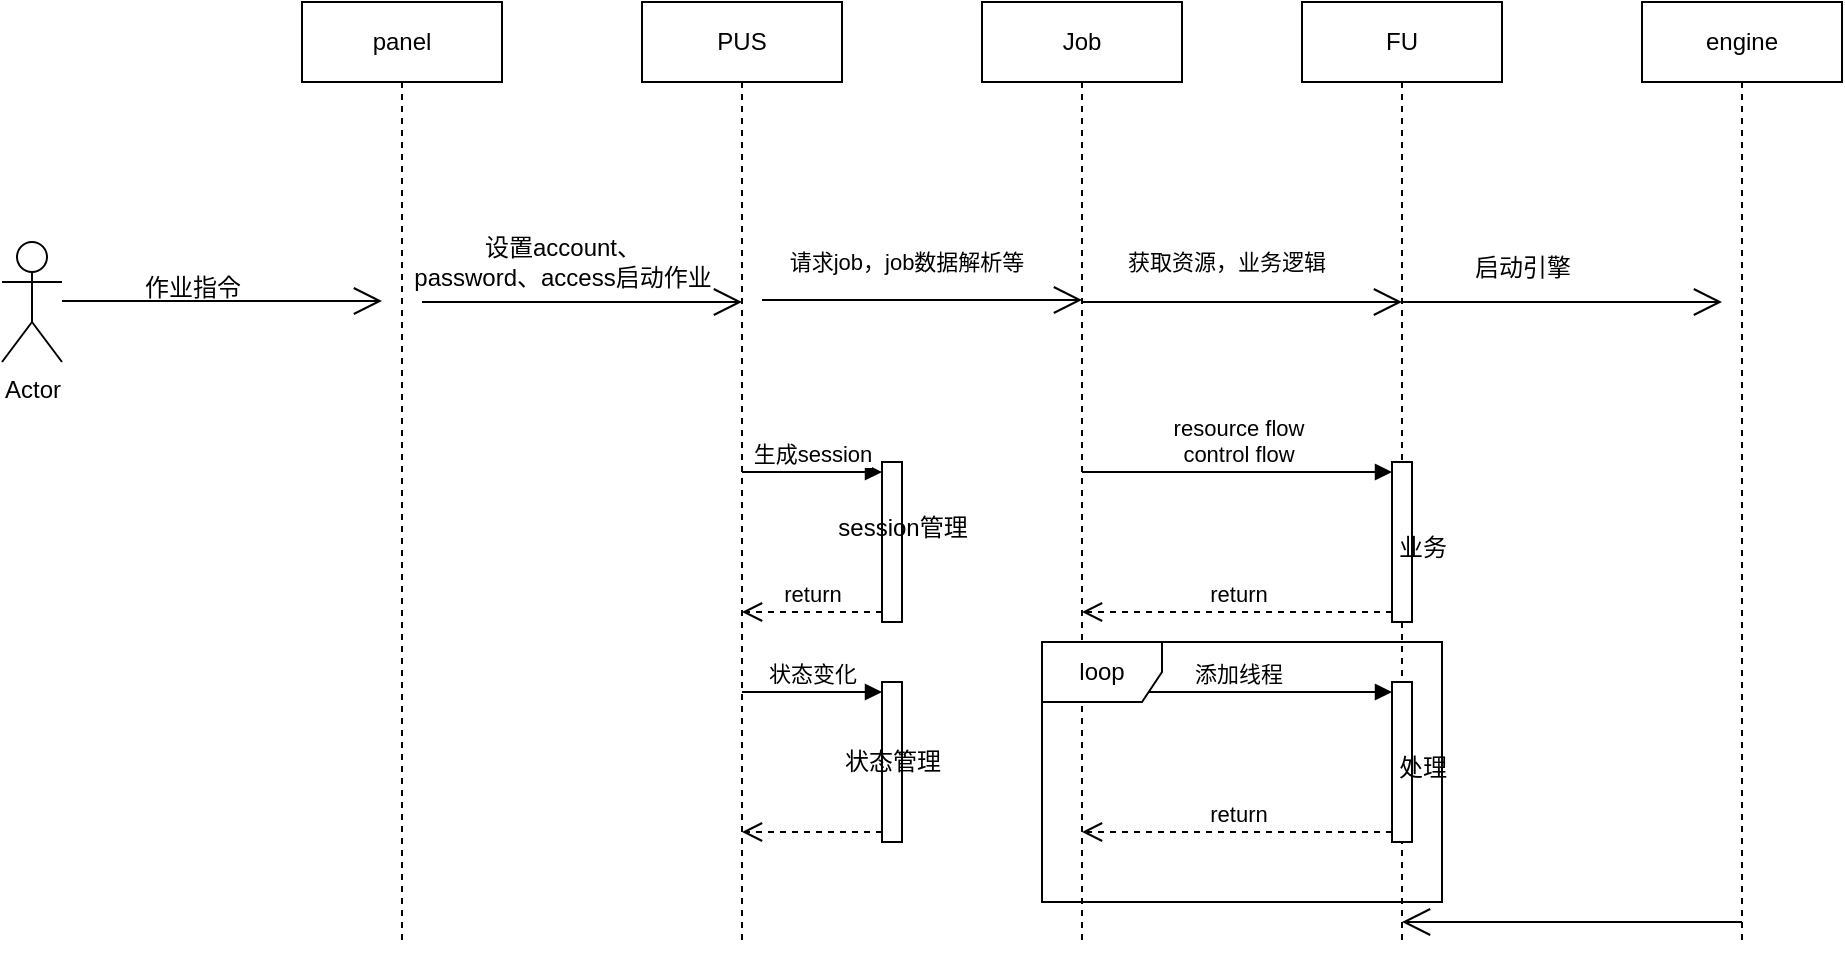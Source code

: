 <mxfile version="24.7.12">
  <diagram name="第 1 页" id="vfp6cNeyJ0LO8MkwWbuL">
    <mxGraphModel dx="2221" dy="607" grid="1" gridSize="10" guides="1" tooltips="1" connect="1" arrows="1" fold="1" page="1" pageScale="1" pageWidth="827" pageHeight="1169" math="0" shadow="0">
      <root>
        <mxCell id="0" />
        <mxCell id="1" parent="0" />
        <mxCell id="-NNSqbGW-Lkm0in-DwpT-1" value="panel" style="shape=umlLifeline;perimeter=lifelinePerimeter;whiteSpace=wrap;html=1;container=1;dropTarget=0;collapsible=0;recursiveResize=0;outlineConnect=0;portConstraint=eastwest;newEdgeStyle={&quot;curved&quot;:0,&quot;rounded&quot;:0};" vertex="1" parent="1">
          <mxGeometry x="90" y="30" width="100" height="470" as="geometry" />
        </mxCell>
        <mxCell id="-NNSqbGW-Lkm0in-DwpT-2" value="Actor" style="shape=umlActor;verticalLabelPosition=bottom;verticalAlign=top;html=1;" vertex="1" parent="1">
          <mxGeometry x="-60" y="150" width="30" height="60" as="geometry" />
        </mxCell>
        <mxCell id="-NNSqbGW-Lkm0in-DwpT-3" value="" style="endArrow=open;endFill=1;endSize=12;html=1;rounded=0;" edge="1" parent="1">
          <mxGeometry width="160" relative="1" as="geometry">
            <mxPoint x="-30" y="179.5" as="sourcePoint" />
            <mxPoint x="130" y="179.5" as="targetPoint" />
          </mxGeometry>
        </mxCell>
        <mxCell id="-NNSqbGW-Lkm0in-DwpT-4" value="作业指令" style="text;html=1;align=center;verticalAlign=middle;resizable=0;points=[];autosize=1;strokeColor=none;fillColor=none;" vertex="1" parent="1">
          <mxGeometry y="158" width="70" height="30" as="geometry" />
        </mxCell>
        <mxCell id="-NNSqbGW-Lkm0in-DwpT-5" value="PUS" style="shape=umlLifeline;perimeter=lifelinePerimeter;whiteSpace=wrap;html=1;container=1;dropTarget=0;collapsible=0;recursiveResize=0;outlineConnect=0;portConstraint=eastwest;newEdgeStyle={&quot;curved&quot;:0,&quot;rounded&quot;:0};" vertex="1" parent="1">
          <mxGeometry x="260" y="30" width="100" height="470" as="geometry" />
        </mxCell>
        <mxCell id="-NNSqbGW-Lkm0in-DwpT-6" value="" style="endArrow=open;endFill=1;endSize=12;html=1;rounded=0;" edge="1" parent="1">
          <mxGeometry width="160" relative="1" as="geometry">
            <mxPoint x="150" y="180" as="sourcePoint" />
            <mxPoint x="310" y="180" as="targetPoint" />
          </mxGeometry>
        </mxCell>
        <mxCell id="-NNSqbGW-Lkm0in-DwpT-7" value="设置account、&lt;br&gt;password、access启动作业" style="text;html=1;align=center;verticalAlign=middle;resizable=0;points=[];autosize=1;strokeColor=none;fillColor=none;" vertex="1" parent="1">
          <mxGeometry x="135" y="140" width="170" height="40" as="geometry" />
        </mxCell>
        <mxCell id="-NNSqbGW-Lkm0in-DwpT-8" value="Job" style="shape=umlLifeline;perimeter=lifelinePerimeter;whiteSpace=wrap;html=1;container=1;dropTarget=0;collapsible=0;recursiveResize=0;outlineConnect=0;portConstraint=eastwest;newEdgeStyle={&quot;curved&quot;:0,&quot;rounded&quot;:0};" vertex="1" parent="1">
          <mxGeometry x="430" y="30" width="100" height="470" as="geometry" />
        </mxCell>
        <mxCell id="-NNSqbGW-Lkm0in-DwpT-9" value="" style="endArrow=open;endFill=1;endSize=12;html=1;rounded=0;" edge="1" parent="1">
          <mxGeometry width="160" relative="1" as="geometry">
            <mxPoint x="320" y="179" as="sourcePoint" />
            <mxPoint x="480" y="179" as="targetPoint" />
          </mxGeometry>
        </mxCell>
        <mxCell id="-NNSqbGW-Lkm0in-DwpT-10" value="请求job，job数据解析等" style="edgeLabel;html=1;align=center;verticalAlign=middle;resizable=0;points=[];" vertex="1" connectable="0" parent="-NNSqbGW-Lkm0in-DwpT-9">
          <mxGeometry x="-0.108" y="7" relative="1" as="geometry">
            <mxPoint y="-12" as="offset" />
          </mxGeometry>
        </mxCell>
        <mxCell id="-NNSqbGW-Lkm0in-DwpT-11" value="FU" style="shape=umlLifeline;perimeter=lifelinePerimeter;whiteSpace=wrap;html=1;container=1;dropTarget=0;collapsible=0;recursiveResize=0;outlineConnect=0;portConstraint=eastwest;newEdgeStyle={&quot;curved&quot;:0,&quot;rounded&quot;:0};" vertex="1" parent="1">
          <mxGeometry x="590" y="30" width="100" height="470" as="geometry" />
        </mxCell>
        <mxCell id="-NNSqbGW-Lkm0in-DwpT-24" value="" style="html=1;points=[[0,0,0,0,5],[0,1,0,0,-5],[1,0,0,0,5],[1,1,0,0,-5]];perimeter=orthogonalPerimeter;outlineConnect=0;targetShapes=umlLifeline;portConstraint=eastwest;newEdgeStyle={&quot;curved&quot;:0,&quot;rounded&quot;:0};" vertex="1" parent="-NNSqbGW-Lkm0in-DwpT-11">
          <mxGeometry x="45" y="230" width="10" height="80" as="geometry" />
        </mxCell>
        <mxCell id="-NNSqbGW-Lkm0in-DwpT-29" value="" style="html=1;points=[[0,0,0,0,5],[0,1,0,0,-5],[1,0,0,0,5],[1,1,0,0,-5]];perimeter=orthogonalPerimeter;outlineConnect=0;targetShapes=umlLifeline;portConstraint=eastwest;newEdgeStyle={&quot;curved&quot;:0,&quot;rounded&quot;:0};" vertex="1" parent="-NNSqbGW-Lkm0in-DwpT-11">
          <mxGeometry x="45" y="340" width="10" height="80" as="geometry" />
        </mxCell>
        <mxCell id="-NNSqbGW-Lkm0in-DwpT-12" value="" style="endArrow=open;endFill=1;endSize=12;html=1;rounded=0;" edge="1" parent="1">
          <mxGeometry width="160" relative="1" as="geometry">
            <mxPoint x="480" y="180" as="sourcePoint" />
            <mxPoint x="640" y="180" as="targetPoint" />
          </mxGeometry>
        </mxCell>
        <mxCell id="-NNSqbGW-Lkm0in-DwpT-13" value="获取资源，业务逻辑" style="edgeLabel;html=1;align=center;verticalAlign=middle;resizable=0;points=[];" vertex="1" connectable="0" parent="-NNSqbGW-Lkm0in-DwpT-12">
          <mxGeometry x="-0.108" y="7" relative="1" as="geometry">
            <mxPoint y="-13" as="offset" />
          </mxGeometry>
        </mxCell>
        <mxCell id="-NNSqbGW-Lkm0in-DwpT-14" value="engine" style="shape=umlLifeline;perimeter=lifelinePerimeter;whiteSpace=wrap;html=1;container=1;dropTarget=0;collapsible=0;recursiveResize=0;outlineConnect=0;portConstraint=eastwest;newEdgeStyle={&quot;curved&quot;:0,&quot;rounded&quot;:0};" vertex="1" parent="1">
          <mxGeometry x="760" y="30" width="100" height="470" as="geometry" />
        </mxCell>
        <mxCell id="-NNSqbGW-Lkm0in-DwpT-15" value="" style="endArrow=open;endFill=1;endSize=12;html=1;rounded=0;" edge="1" parent="1">
          <mxGeometry width="160" relative="1" as="geometry">
            <mxPoint x="640" y="180" as="sourcePoint" />
            <mxPoint x="800" y="180" as="targetPoint" />
          </mxGeometry>
        </mxCell>
        <mxCell id="-NNSqbGW-Lkm0in-DwpT-16" value="启动引擎" style="text;html=1;align=center;verticalAlign=middle;resizable=0;points=[];autosize=1;strokeColor=none;fillColor=none;" vertex="1" parent="1">
          <mxGeometry x="665" y="148" width="70" height="30" as="geometry" />
        </mxCell>
        <mxCell id="-NNSqbGW-Lkm0in-DwpT-17" value="" style="html=1;points=[[0,0,0,0,5],[0,1,0,0,-5],[1,0,0,0,5],[1,1,0,0,-5]];perimeter=orthogonalPerimeter;outlineConnect=0;targetShapes=umlLifeline;portConstraint=eastwest;newEdgeStyle={&quot;curved&quot;:0,&quot;rounded&quot;:0};" vertex="1" parent="1">
          <mxGeometry x="380" y="260" width="10" height="80" as="geometry" />
        </mxCell>
        <mxCell id="-NNSqbGW-Lkm0in-DwpT-18" value="生成session" style="html=1;verticalAlign=bottom;endArrow=block;curved=0;rounded=0;entryX=0;entryY=0;entryDx=0;entryDy=5;" edge="1" target="-NNSqbGW-Lkm0in-DwpT-17" parent="1">
          <mxGeometry relative="1" as="geometry">
            <mxPoint x="310" y="265" as="sourcePoint" />
          </mxGeometry>
        </mxCell>
        <mxCell id="-NNSqbGW-Lkm0in-DwpT-19" value="return" style="html=1;verticalAlign=bottom;endArrow=open;dashed=1;endSize=8;curved=0;rounded=0;exitX=0;exitY=1;exitDx=0;exitDy=-5;" edge="1" source="-NNSqbGW-Lkm0in-DwpT-17" parent="1">
          <mxGeometry relative="1" as="geometry">
            <mxPoint x="310" y="335" as="targetPoint" />
          </mxGeometry>
        </mxCell>
        <mxCell id="-NNSqbGW-Lkm0in-DwpT-20" value="session管理" style="text;html=1;align=center;verticalAlign=middle;resizable=0;points=[];autosize=1;strokeColor=none;fillColor=none;" vertex="1" parent="1">
          <mxGeometry x="345" y="278" width="90" height="30" as="geometry" />
        </mxCell>
        <mxCell id="-NNSqbGW-Lkm0in-DwpT-21" value="状态管理" style="html=1;points=[[0,0,0,0,5],[0,1,0,0,-5],[1,0,0,0,5],[1,1,0,0,-5]];perimeter=orthogonalPerimeter;outlineConnect=0;targetShapes=umlLifeline;portConstraint=eastwest;newEdgeStyle={&quot;curved&quot;:0,&quot;rounded&quot;:0};" vertex="1" parent="1">
          <mxGeometry x="380" y="370" width="10" height="80" as="geometry" />
        </mxCell>
        <mxCell id="-NNSqbGW-Lkm0in-DwpT-22" value="状态变化" style="html=1;verticalAlign=bottom;endArrow=block;curved=0;rounded=0;entryX=0;entryY=0;entryDx=0;entryDy=5;" edge="1" target="-NNSqbGW-Lkm0in-DwpT-21" parent="1">
          <mxGeometry relative="1" as="geometry">
            <mxPoint x="310" y="375" as="sourcePoint" />
          </mxGeometry>
        </mxCell>
        <mxCell id="-NNSqbGW-Lkm0in-DwpT-23" value="" style="html=1;verticalAlign=bottom;endArrow=open;dashed=1;endSize=8;curved=0;rounded=0;exitX=0;exitY=1;exitDx=0;exitDy=-5;" edge="1" source="-NNSqbGW-Lkm0in-DwpT-21" parent="1">
          <mxGeometry relative="1" as="geometry">
            <mxPoint x="310" y="445" as="targetPoint" />
          </mxGeometry>
        </mxCell>
        <mxCell id="-NNSqbGW-Lkm0in-DwpT-25" value="resource flow&lt;br&gt;control flow" style="html=1;verticalAlign=bottom;endArrow=block;curved=0;rounded=0;entryX=0;entryY=0;entryDx=0;entryDy=5;" edge="1" target="-NNSqbGW-Lkm0in-DwpT-24" parent="1" source="-NNSqbGW-Lkm0in-DwpT-8">
          <mxGeometry relative="1" as="geometry">
            <mxPoint x="565" y="265" as="sourcePoint" />
          </mxGeometry>
        </mxCell>
        <mxCell id="-NNSqbGW-Lkm0in-DwpT-26" value="return" style="html=1;verticalAlign=bottom;endArrow=open;dashed=1;endSize=8;curved=0;rounded=0;exitX=0;exitY=1;exitDx=0;exitDy=-5;" edge="1" source="-NNSqbGW-Lkm0in-DwpT-24" parent="1" target="-NNSqbGW-Lkm0in-DwpT-8">
          <mxGeometry relative="1" as="geometry">
            <mxPoint x="565" y="335" as="targetPoint" />
          </mxGeometry>
        </mxCell>
        <mxCell id="-NNSqbGW-Lkm0in-DwpT-27" value="业务" style="text;html=1;align=center;verticalAlign=middle;resizable=0;points=[];autosize=1;strokeColor=none;fillColor=none;" vertex="1" parent="1">
          <mxGeometry x="625" y="288" width="50" height="30" as="geometry" />
        </mxCell>
        <mxCell id="-NNSqbGW-Lkm0in-DwpT-30" value="添加线程" style="html=1;verticalAlign=bottom;endArrow=block;curved=0;rounded=0;entryX=0;entryY=0;entryDx=0;entryDy=5;" edge="1" target="-NNSqbGW-Lkm0in-DwpT-29" parent="1" source="-NNSqbGW-Lkm0in-DwpT-8">
          <mxGeometry x="0.003" relative="1" as="geometry">
            <mxPoint x="565" y="375" as="sourcePoint" />
            <mxPoint as="offset" />
          </mxGeometry>
        </mxCell>
        <mxCell id="-NNSqbGW-Lkm0in-DwpT-31" value="return" style="html=1;verticalAlign=bottom;endArrow=open;dashed=1;endSize=8;curved=0;rounded=0;exitX=0;exitY=1;exitDx=0;exitDy=-5;" edge="1" source="-NNSqbGW-Lkm0in-DwpT-29" parent="1" target="-NNSqbGW-Lkm0in-DwpT-8">
          <mxGeometry relative="1" as="geometry">
            <mxPoint x="565" y="445" as="targetPoint" />
          </mxGeometry>
        </mxCell>
        <mxCell id="-NNSqbGW-Lkm0in-DwpT-32" value="处理" style="text;html=1;align=center;verticalAlign=middle;resizable=0;points=[];autosize=1;strokeColor=none;fillColor=none;" vertex="1" parent="1">
          <mxGeometry x="625" y="398" width="50" height="30" as="geometry" />
        </mxCell>
        <mxCell id="-NNSqbGW-Lkm0in-DwpT-33" value="" style="endArrow=open;endFill=1;endSize=12;html=1;rounded=0;" edge="1" parent="1">
          <mxGeometry width="160" relative="1" as="geometry">
            <mxPoint x="810" y="490" as="sourcePoint" />
            <mxPoint x="640" y="490" as="targetPoint" />
          </mxGeometry>
        </mxCell>
        <mxCell id="-NNSqbGW-Lkm0in-DwpT-34" value="loop" style="shape=umlFrame;whiteSpace=wrap;html=1;pointerEvents=0;" vertex="1" parent="1">
          <mxGeometry x="460" y="350" width="200" height="130" as="geometry" />
        </mxCell>
      </root>
    </mxGraphModel>
  </diagram>
</mxfile>
